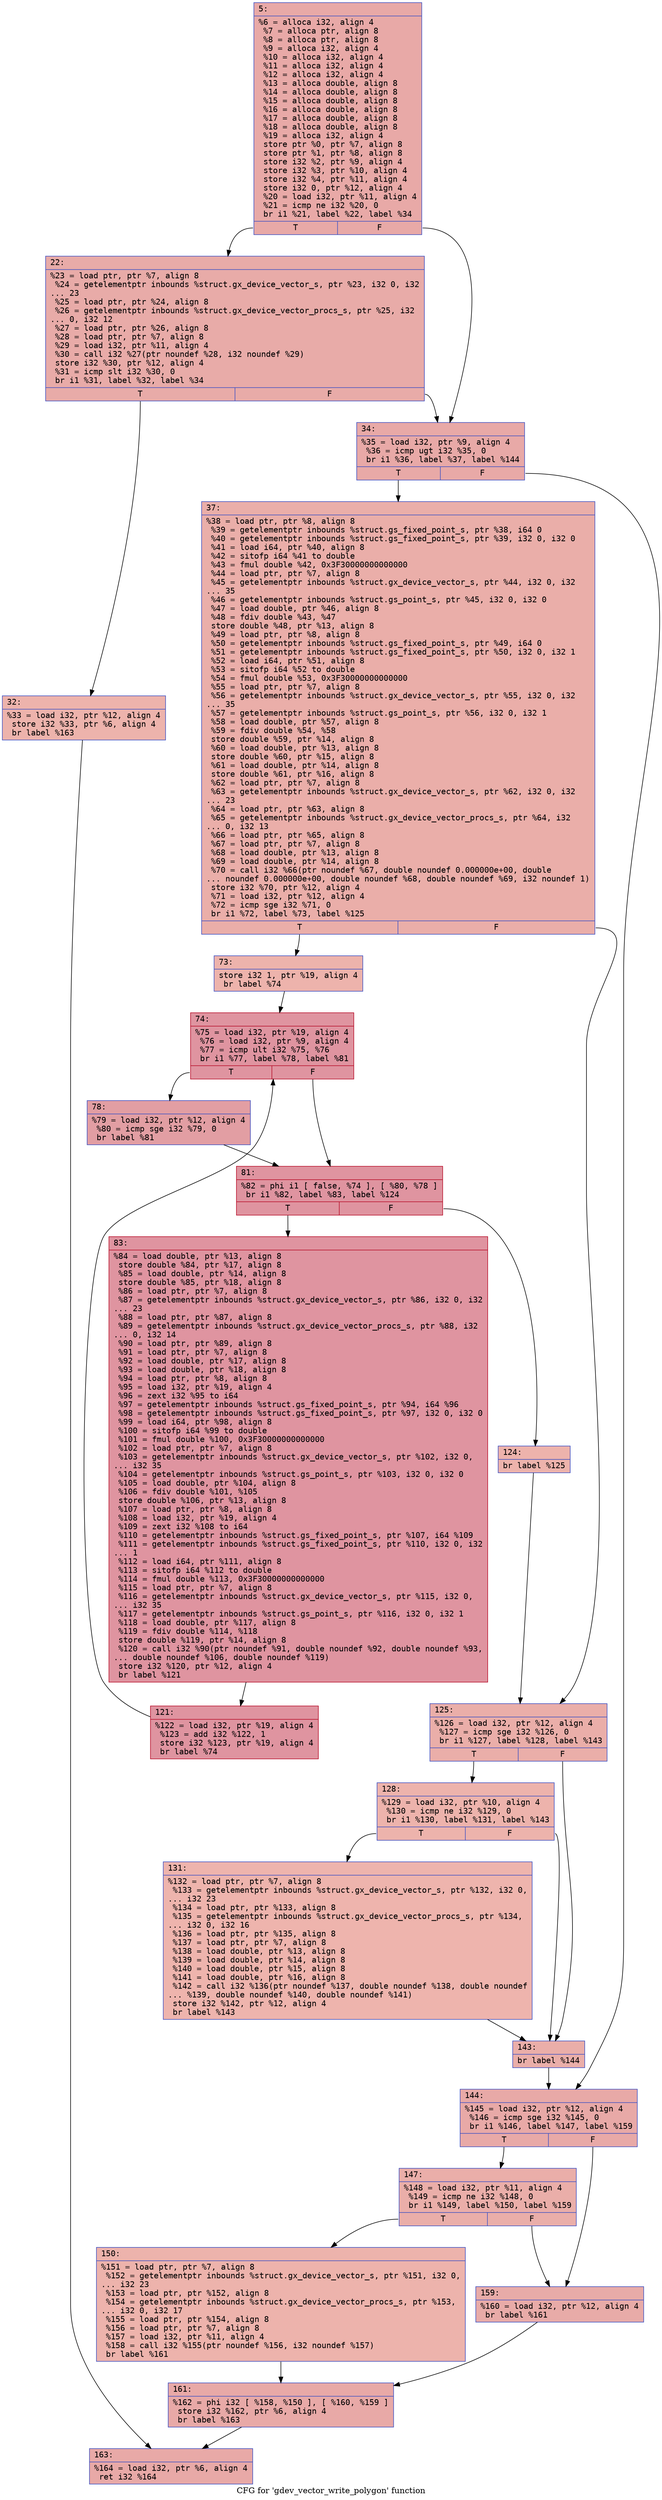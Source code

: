 digraph "CFG for 'gdev_vector_write_polygon' function" {
	label="CFG for 'gdev_vector_write_polygon' function";

	Node0x6000009cd360 [shape=record,color="#3d50c3ff", style=filled, fillcolor="#ca3b3770" fontname="Courier",label="{5:\l|  %6 = alloca i32, align 4\l  %7 = alloca ptr, align 8\l  %8 = alloca ptr, align 8\l  %9 = alloca i32, align 4\l  %10 = alloca i32, align 4\l  %11 = alloca i32, align 4\l  %12 = alloca i32, align 4\l  %13 = alloca double, align 8\l  %14 = alloca double, align 8\l  %15 = alloca double, align 8\l  %16 = alloca double, align 8\l  %17 = alloca double, align 8\l  %18 = alloca double, align 8\l  %19 = alloca i32, align 4\l  store ptr %0, ptr %7, align 8\l  store ptr %1, ptr %8, align 8\l  store i32 %2, ptr %9, align 4\l  store i32 %3, ptr %10, align 4\l  store i32 %4, ptr %11, align 4\l  store i32 0, ptr %12, align 4\l  %20 = load i32, ptr %11, align 4\l  %21 = icmp ne i32 %20, 0\l  br i1 %21, label %22, label %34\l|{<s0>T|<s1>F}}"];
	Node0x6000009cd360:s0 -> Node0x6000009cd3b0[tooltip="5 -> 22\nProbability 62.50%" ];
	Node0x6000009cd360:s1 -> Node0x6000009cd450[tooltip="5 -> 34\nProbability 37.50%" ];
	Node0x6000009cd3b0 [shape=record,color="#3d50c3ff", style=filled, fillcolor="#cc403a70" fontname="Courier",label="{22:\l|  %23 = load ptr, ptr %7, align 8\l  %24 = getelementptr inbounds %struct.gx_device_vector_s, ptr %23, i32 0, i32\l... 23\l  %25 = load ptr, ptr %24, align 8\l  %26 = getelementptr inbounds %struct.gx_device_vector_procs_s, ptr %25, i32\l... 0, i32 12\l  %27 = load ptr, ptr %26, align 8\l  %28 = load ptr, ptr %7, align 8\l  %29 = load i32, ptr %11, align 4\l  %30 = call i32 %27(ptr noundef %28, i32 noundef %29)\l  store i32 %30, ptr %12, align 4\l  %31 = icmp slt i32 %30, 0\l  br i1 %31, label %32, label %34\l|{<s0>T|<s1>F}}"];
	Node0x6000009cd3b0:s0 -> Node0x6000009cd400[tooltip="22 -> 32\nProbability 37.50%" ];
	Node0x6000009cd3b0:s1 -> Node0x6000009cd450[tooltip="22 -> 34\nProbability 62.50%" ];
	Node0x6000009cd400 [shape=record,color="#3d50c3ff", style=filled, fillcolor="#d6524470" fontname="Courier",label="{32:\l|  %33 = load i32, ptr %12, align 4\l  store i32 %33, ptr %6, align 4\l  br label %163\l}"];
	Node0x6000009cd400 -> Node0x6000009cd9f0[tooltip="32 -> 163\nProbability 100.00%" ];
	Node0x6000009cd450 [shape=record,color="#3d50c3ff", style=filled, fillcolor="#ca3b3770" fontname="Courier",label="{34:\l|  %35 = load i32, ptr %9, align 4\l  %36 = icmp ugt i32 %35, 0\l  br i1 %36, label %37, label %144\l|{<s0>T|<s1>F}}"];
	Node0x6000009cd450:s0 -> Node0x6000009cd4a0[tooltip="34 -> 37\nProbability 50.00%" ];
	Node0x6000009cd450:s1 -> Node0x6000009cd860[tooltip="34 -> 144\nProbability 50.00%" ];
	Node0x6000009cd4a0 [shape=record,color="#3d50c3ff", style=filled, fillcolor="#d0473d70" fontname="Courier",label="{37:\l|  %38 = load ptr, ptr %8, align 8\l  %39 = getelementptr inbounds %struct.gs_fixed_point_s, ptr %38, i64 0\l  %40 = getelementptr inbounds %struct.gs_fixed_point_s, ptr %39, i32 0, i32 0\l  %41 = load i64, ptr %40, align 8\l  %42 = sitofp i64 %41 to double\l  %43 = fmul double %42, 0x3F30000000000000\l  %44 = load ptr, ptr %7, align 8\l  %45 = getelementptr inbounds %struct.gx_device_vector_s, ptr %44, i32 0, i32\l... 35\l  %46 = getelementptr inbounds %struct.gs_point_s, ptr %45, i32 0, i32 0\l  %47 = load double, ptr %46, align 8\l  %48 = fdiv double %43, %47\l  store double %48, ptr %13, align 8\l  %49 = load ptr, ptr %8, align 8\l  %50 = getelementptr inbounds %struct.gs_fixed_point_s, ptr %49, i64 0\l  %51 = getelementptr inbounds %struct.gs_fixed_point_s, ptr %50, i32 0, i32 1\l  %52 = load i64, ptr %51, align 8\l  %53 = sitofp i64 %52 to double\l  %54 = fmul double %53, 0x3F30000000000000\l  %55 = load ptr, ptr %7, align 8\l  %56 = getelementptr inbounds %struct.gx_device_vector_s, ptr %55, i32 0, i32\l... 35\l  %57 = getelementptr inbounds %struct.gs_point_s, ptr %56, i32 0, i32 1\l  %58 = load double, ptr %57, align 8\l  %59 = fdiv double %54, %58\l  store double %59, ptr %14, align 8\l  %60 = load double, ptr %13, align 8\l  store double %60, ptr %15, align 8\l  %61 = load double, ptr %14, align 8\l  store double %61, ptr %16, align 8\l  %62 = load ptr, ptr %7, align 8\l  %63 = getelementptr inbounds %struct.gx_device_vector_s, ptr %62, i32 0, i32\l... 23\l  %64 = load ptr, ptr %63, align 8\l  %65 = getelementptr inbounds %struct.gx_device_vector_procs_s, ptr %64, i32\l... 0, i32 13\l  %66 = load ptr, ptr %65, align 8\l  %67 = load ptr, ptr %7, align 8\l  %68 = load double, ptr %13, align 8\l  %69 = load double, ptr %14, align 8\l  %70 = call i32 %66(ptr noundef %67, double noundef 0.000000e+00, double\l... noundef 0.000000e+00, double noundef %68, double noundef %69, i32 noundef 1)\l  store i32 %70, ptr %12, align 4\l  %71 = load i32, ptr %12, align 4\l  %72 = icmp sge i32 %71, 0\l  br i1 %72, label %73, label %125\l|{<s0>T|<s1>F}}"];
	Node0x6000009cd4a0:s0 -> Node0x6000009cd4f0[tooltip="37 -> 73\nProbability 50.00%" ];
	Node0x6000009cd4a0:s1 -> Node0x6000009cd720[tooltip="37 -> 125\nProbability 50.00%" ];
	Node0x6000009cd4f0 [shape=record,color="#3d50c3ff", style=filled, fillcolor="#d6524470" fontname="Courier",label="{73:\l|  store i32 1, ptr %19, align 4\l  br label %74\l}"];
	Node0x6000009cd4f0 -> Node0x6000009cd540[tooltip="73 -> 74\nProbability 100.00%" ];
	Node0x6000009cd540 [shape=record,color="#b70d28ff", style=filled, fillcolor="#b70d2870" fontname="Courier",label="{74:\l|  %75 = load i32, ptr %19, align 4\l  %76 = load i32, ptr %9, align 4\l  %77 = icmp ult i32 %75, %76\l  br i1 %77, label %78, label %81\l|{<s0>T|<s1>F}}"];
	Node0x6000009cd540:s0 -> Node0x6000009cd590[tooltip="74 -> 78\nProbability 50.00%" ];
	Node0x6000009cd540:s1 -> Node0x6000009cd5e0[tooltip="74 -> 81\nProbability 50.00%" ];
	Node0x6000009cd590 [shape=record,color="#3d50c3ff", style=filled, fillcolor="#be242e70" fontname="Courier",label="{78:\l|  %79 = load i32, ptr %12, align 4\l  %80 = icmp sge i32 %79, 0\l  br label %81\l}"];
	Node0x6000009cd590 -> Node0x6000009cd5e0[tooltip="78 -> 81\nProbability 100.00%" ];
	Node0x6000009cd5e0 [shape=record,color="#b70d28ff", style=filled, fillcolor="#b70d2870" fontname="Courier",label="{81:\l|  %82 = phi i1 [ false, %74 ], [ %80, %78 ]\l  br i1 %82, label %83, label %124\l|{<s0>T|<s1>F}}"];
	Node0x6000009cd5e0:s0 -> Node0x6000009cd630[tooltip="81 -> 83\nProbability 96.88%" ];
	Node0x6000009cd5e0:s1 -> Node0x6000009cd6d0[tooltip="81 -> 124\nProbability 3.12%" ];
	Node0x6000009cd630 [shape=record,color="#b70d28ff", style=filled, fillcolor="#b70d2870" fontname="Courier",label="{83:\l|  %84 = load double, ptr %13, align 8\l  store double %84, ptr %17, align 8\l  %85 = load double, ptr %14, align 8\l  store double %85, ptr %18, align 8\l  %86 = load ptr, ptr %7, align 8\l  %87 = getelementptr inbounds %struct.gx_device_vector_s, ptr %86, i32 0, i32\l... 23\l  %88 = load ptr, ptr %87, align 8\l  %89 = getelementptr inbounds %struct.gx_device_vector_procs_s, ptr %88, i32\l... 0, i32 14\l  %90 = load ptr, ptr %89, align 8\l  %91 = load ptr, ptr %7, align 8\l  %92 = load double, ptr %17, align 8\l  %93 = load double, ptr %18, align 8\l  %94 = load ptr, ptr %8, align 8\l  %95 = load i32, ptr %19, align 4\l  %96 = zext i32 %95 to i64\l  %97 = getelementptr inbounds %struct.gs_fixed_point_s, ptr %94, i64 %96\l  %98 = getelementptr inbounds %struct.gs_fixed_point_s, ptr %97, i32 0, i32 0\l  %99 = load i64, ptr %98, align 8\l  %100 = sitofp i64 %99 to double\l  %101 = fmul double %100, 0x3F30000000000000\l  %102 = load ptr, ptr %7, align 8\l  %103 = getelementptr inbounds %struct.gx_device_vector_s, ptr %102, i32 0,\l... i32 35\l  %104 = getelementptr inbounds %struct.gs_point_s, ptr %103, i32 0, i32 0\l  %105 = load double, ptr %104, align 8\l  %106 = fdiv double %101, %105\l  store double %106, ptr %13, align 8\l  %107 = load ptr, ptr %8, align 8\l  %108 = load i32, ptr %19, align 4\l  %109 = zext i32 %108 to i64\l  %110 = getelementptr inbounds %struct.gs_fixed_point_s, ptr %107, i64 %109\l  %111 = getelementptr inbounds %struct.gs_fixed_point_s, ptr %110, i32 0, i32\l... 1\l  %112 = load i64, ptr %111, align 8\l  %113 = sitofp i64 %112 to double\l  %114 = fmul double %113, 0x3F30000000000000\l  %115 = load ptr, ptr %7, align 8\l  %116 = getelementptr inbounds %struct.gx_device_vector_s, ptr %115, i32 0,\l... i32 35\l  %117 = getelementptr inbounds %struct.gs_point_s, ptr %116, i32 0, i32 1\l  %118 = load double, ptr %117, align 8\l  %119 = fdiv double %114, %118\l  store double %119, ptr %14, align 8\l  %120 = call i32 %90(ptr noundef %91, double noundef %92, double noundef %93,\l... double noundef %106, double noundef %119)\l  store i32 %120, ptr %12, align 4\l  br label %121\l}"];
	Node0x6000009cd630 -> Node0x6000009cd680[tooltip="83 -> 121\nProbability 100.00%" ];
	Node0x6000009cd680 [shape=record,color="#b70d28ff", style=filled, fillcolor="#b70d2870" fontname="Courier",label="{121:\l|  %122 = load i32, ptr %19, align 4\l  %123 = add i32 %122, 1\l  store i32 %123, ptr %19, align 4\l  br label %74\l}"];
	Node0x6000009cd680 -> Node0x6000009cd540[tooltip="121 -> 74\nProbability 100.00%" ];
	Node0x6000009cd6d0 [shape=record,color="#3d50c3ff", style=filled, fillcolor="#d6524470" fontname="Courier",label="{124:\l|  br label %125\l}"];
	Node0x6000009cd6d0 -> Node0x6000009cd720[tooltip="124 -> 125\nProbability 100.00%" ];
	Node0x6000009cd720 [shape=record,color="#3d50c3ff", style=filled, fillcolor="#d0473d70" fontname="Courier",label="{125:\l|  %126 = load i32, ptr %12, align 4\l  %127 = icmp sge i32 %126, 0\l  br i1 %127, label %128, label %143\l|{<s0>T|<s1>F}}"];
	Node0x6000009cd720:s0 -> Node0x6000009cd770[tooltip="125 -> 128\nProbability 50.00%" ];
	Node0x6000009cd720:s1 -> Node0x6000009cd810[tooltip="125 -> 143\nProbability 50.00%" ];
	Node0x6000009cd770 [shape=record,color="#3d50c3ff", style=filled, fillcolor="#d6524470" fontname="Courier",label="{128:\l|  %129 = load i32, ptr %10, align 4\l  %130 = icmp ne i32 %129, 0\l  br i1 %130, label %131, label %143\l|{<s0>T|<s1>F}}"];
	Node0x6000009cd770:s0 -> Node0x6000009cd7c0[tooltip="128 -> 131\nProbability 62.50%" ];
	Node0x6000009cd770:s1 -> Node0x6000009cd810[tooltip="128 -> 143\nProbability 37.50%" ];
	Node0x6000009cd7c0 [shape=record,color="#3d50c3ff", style=filled, fillcolor="#d8564670" fontname="Courier",label="{131:\l|  %132 = load ptr, ptr %7, align 8\l  %133 = getelementptr inbounds %struct.gx_device_vector_s, ptr %132, i32 0,\l... i32 23\l  %134 = load ptr, ptr %133, align 8\l  %135 = getelementptr inbounds %struct.gx_device_vector_procs_s, ptr %134,\l... i32 0, i32 16\l  %136 = load ptr, ptr %135, align 8\l  %137 = load ptr, ptr %7, align 8\l  %138 = load double, ptr %13, align 8\l  %139 = load double, ptr %14, align 8\l  %140 = load double, ptr %15, align 8\l  %141 = load double, ptr %16, align 8\l  %142 = call i32 %136(ptr noundef %137, double noundef %138, double noundef\l... %139, double noundef %140, double noundef %141)\l  store i32 %142, ptr %12, align 4\l  br label %143\l}"];
	Node0x6000009cd7c0 -> Node0x6000009cd810[tooltip="131 -> 143\nProbability 100.00%" ];
	Node0x6000009cd810 [shape=record,color="#3d50c3ff", style=filled, fillcolor="#d0473d70" fontname="Courier",label="{143:\l|  br label %144\l}"];
	Node0x6000009cd810 -> Node0x6000009cd860[tooltip="143 -> 144\nProbability 100.00%" ];
	Node0x6000009cd860 [shape=record,color="#3d50c3ff", style=filled, fillcolor="#ca3b3770" fontname="Courier",label="{144:\l|  %145 = load i32, ptr %12, align 4\l  %146 = icmp sge i32 %145, 0\l  br i1 %146, label %147, label %159\l|{<s0>T|<s1>F}}"];
	Node0x6000009cd860:s0 -> Node0x6000009cd8b0[tooltip="144 -> 147\nProbability 50.00%" ];
	Node0x6000009cd860:s1 -> Node0x6000009cd950[tooltip="144 -> 159\nProbability 50.00%" ];
	Node0x6000009cd8b0 [shape=record,color="#3d50c3ff", style=filled, fillcolor="#d0473d70" fontname="Courier",label="{147:\l|  %148 = load i32, ptr %11, align 4\l  %149 = icmp ne i32 %148, 0\l  br i1 %149, label %150, label %159\l|{<s0>T|<s1>F}}"];
	Node0x6000009cd8b0:s0 -> Node0x6000009cd900[tooltip="147 -> 150\nProbability 62.50%" ];
	Node0x6000009cd8b0:s1 -> Node0x6000009cd950[tooltip="147 -> 159\nProbability 37.50%" ];
	Node0x6000009cd900 [shape=record,color="#3d50c3ff", style=filled, fillcolor="#d6524470" fontname="Courier",label="{150:\l|  %151 = load ptr, ptr %7, align 8\l  %152 = getelementptr inbounds %struct.gx_device_vector_s, ptr %151, i32 0,\l... i32 23\l  %153 = load ptr, ptr %152, align 8\l  %154 = getelementptr inbounds %struct.gx_device_vector_procs_s, ptr %153,\l... i32 0, i32 17\l  %155 = load ptr, ptr %154, align 8\l  %156 = load ptr, ptr %7, align 8\l  %157 = load i32, ptr %11, align 4\l  %158 = call i32 %155(ptr noundef %156, i32 noundef %157)\l  br label %161\l}"];
	Node0x6000009cd900 -> Node0x6000009cd9a0[tooltip="150 -> 161\nProbability 100.00%" ];
	Node0x6000009cd950 [shape=record,color="#3d50c3ff", style=filled, fillcolor="#cc403a70" fontname="Courier",label="{159:\l|  %160 = load i32, ptr %12, align 4\l  br label %161\l}"];
	Node0x6000009cd950 -> Node0x6000009cd9a0[tooltip="159 -> 161\nProbability 100.00%" ];
	Node0x6000009cd9a0 [shape=record,color="#3d50c3ff", style=filled, fillcolor="#ca3b3770" fontname="Courier",label="{161:\l|  %162 = phi i32 [ %158, %150 ], [ %160, %159 ]\l  store i32 %162, ptr %6, align 4\l  br label %163\l}"];
	Node0x6000009cd9a0 -> Node0x6000009cd9f0[tooltip="161 -> 163\nProbability 100.00%" ];
	Node0x6000009cd9f0 [shape=record,color="#3d50c3ff", style=filled, fillcolor="#ca3b3770" fontname="Courier",label="{163:\l|  %164 = load i32, ptr %6, align 4\l  ret i32 %164\l}"];
}
